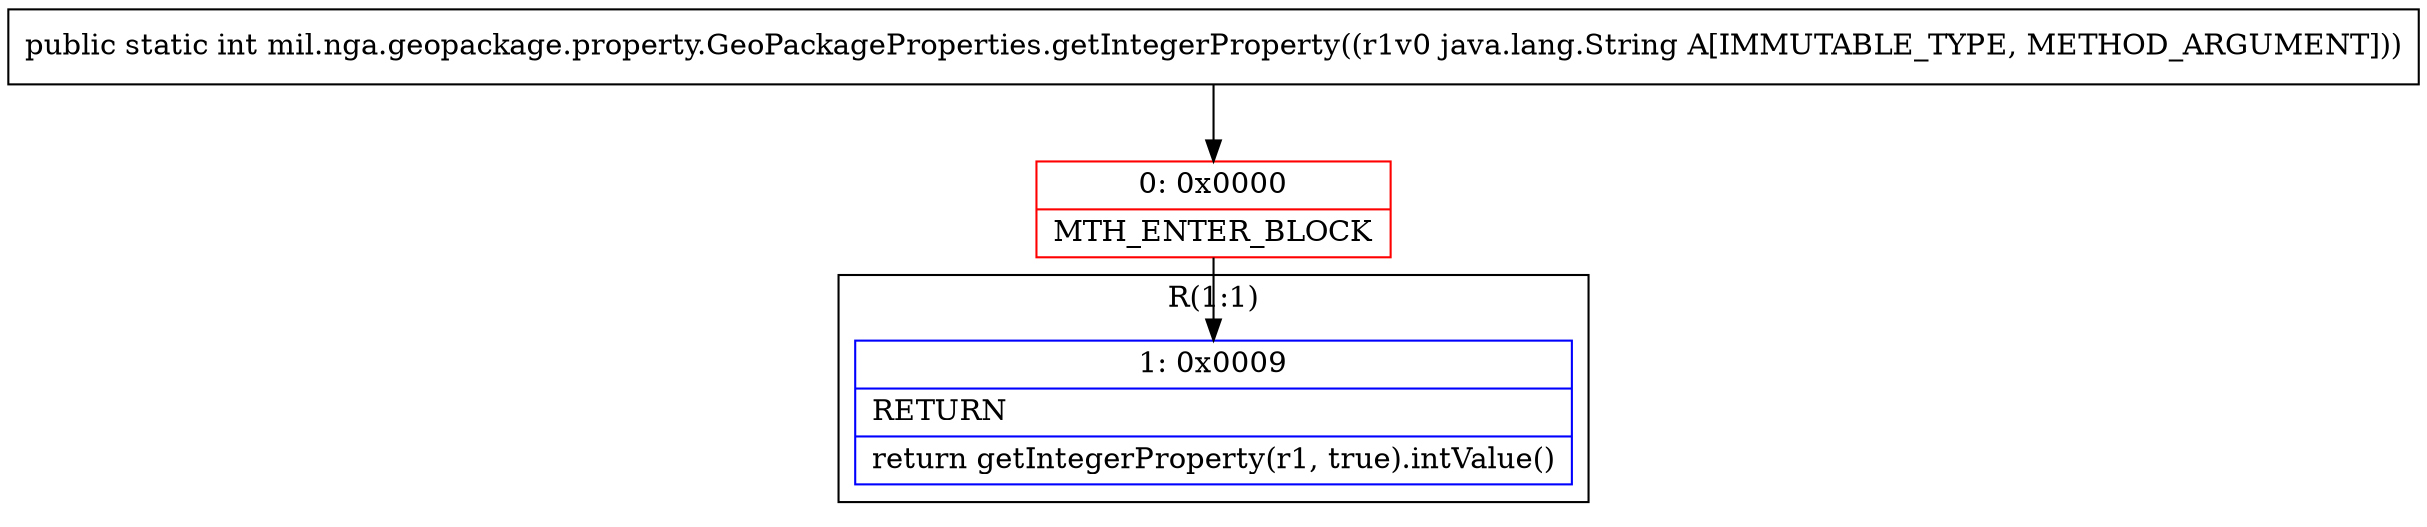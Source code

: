 digraph "CFG formil.nga.geopackage.property.GeoPackageProperties.getIntegerProperty(Ljava\/lang\/String;)I" {
subgraph cluster_Region_1950074946 {
label = "R(1:1)";
node [shape=record,color=blue];
Node_1 [shape=record,label="{1\:\ 0x0009|RETURN\l|return getIntegerProperty(r1, true).intValue()\l}"];
}
Node_0 [shape=record,color=red,label="{0\:\ 0x0000|MTH_ENTER_BLOCK\l}"];
MethodNode[shape=record,label="{public static int mil.nga.geopackage.property.GeoPackageProperties.getIntegerProperty((r1v0 java.lang.String A[IMMUTABLE_TYPE, METHOD_ARGUMENT])) }"];
MethodNode -> Node_0;
Node_0 -> Node_1;
}

